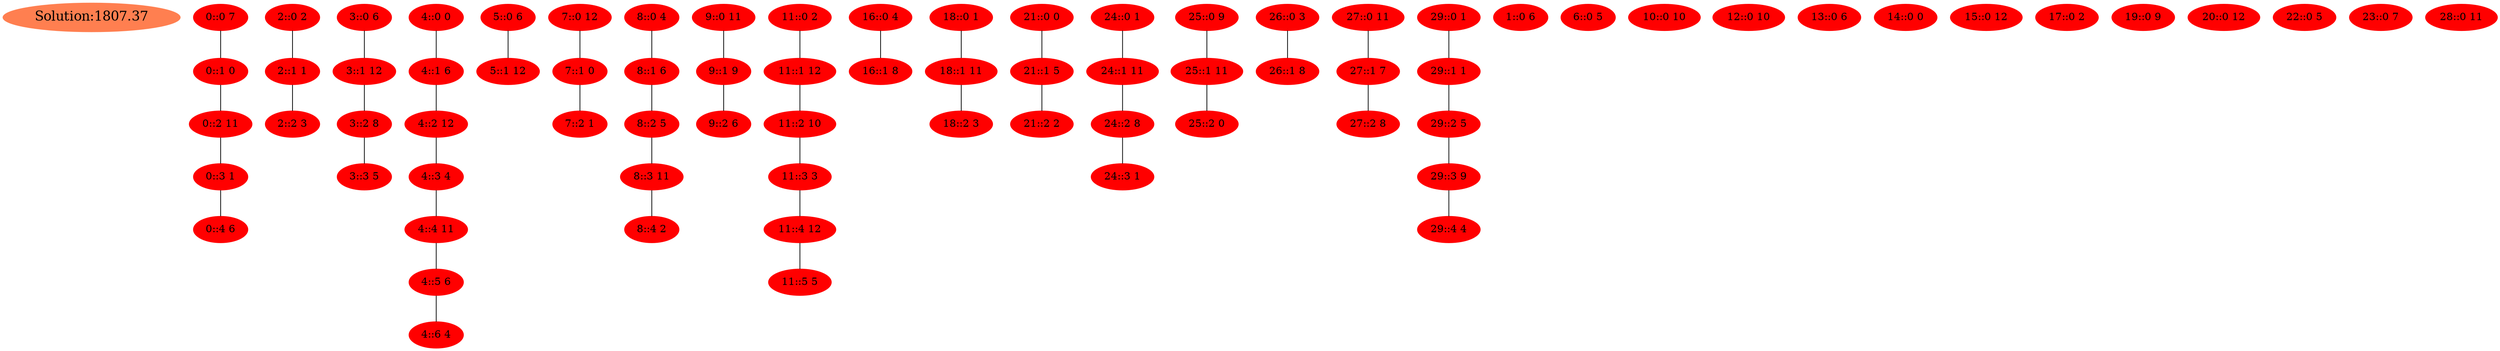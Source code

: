 graph Dump {
node[color=red, fontsize=14, style=filled, shape=oval]
"Solution:1807.37" [color=coral, fontsize=18, style=filled, shape=oval]
"0x60ec71ffb690" [label = "0::0 7"]
"0x60ec71ffad40" [label = "0::1 0"]
"0x60ec71ffadb0" [label = "0::2 11"]
"0x60ec71ffcaf0" [label = "0::3 1"]
"0x60ec720069f0" [label = "0::4 6"]
"0x60ec72006ab0" [label = "2::0 2"]
"0x60ec71fffbe0" [label = "2::1 1"]
"0x60ec71fffca0" [label = "2::2 3"]
"0x60ec71fffd10" [label = "3::0 6"]
"0x60ec71fffd80" [label = "3::1 12"]
"0x60ec71fff520" [label = "3::2 8"]
"0x60ec71fff590" [label = "3::3 5"]
"0x60ec71fff600" [label = "4::0 0"]
"0x60ec71fff670" [label = "4::1 6"]
"0x60ec71ffc380" [label = "4::2 12"]
"0x60ec71ffc450" [label = "4::3 4"]
"0x60ec71ffc560" [label = "4::4 11"]
"0x60ec71ffbea0" [label = "4::5 6"]
"0x60ec71ffbfb0" [label = "4::6 4"]
"0x60ec720310d0" [label = "5::0 6"]
"0x60ec72031180" [label = "5::1 12"]
"0x60ec72031520" [label = "7::0 12"]
"0x60ec720315d0" [label = "7::1 0"]
"0x60ec72031970" [label = "7::2 1"]
"0x60ec72031d10" [label = "8::0 4"]
"0x60ec72031dc0" [label = "8::1 6"]
"0x60ec720321a0" [label = "8::2 5"]
"0x60ec72032580" [label = "8::3 11"]
"0x60ec72032940" [label = "8::4 2"]
"0x60ec72032d00" [label = "9::0 11"]
"0x60ec72032db0" [label = "9::1 9"]
"0x60ec72033190" [label = "9::2 6"]
"0x60ec72033550" [label = "11::0 2"]
"0x60ec72033600" [label = "11::1 12"]
"0x60ec720339e0" [label = "11::2 10"]
"0x60ec72033da0" [label = "11::3 3"]
"0x60ec72034160" [label = "11::4 12"]
"0x60ec72034520" [label = "11::5 5"]
"0x60ec720348e0" [label = "16::0 4"]
"0x60ec72034990" [label = "16::1 8"]
"0x60ec72034d70" [label = "18::0 1"]
"0x60ec72034e20" [label = "18::1 11"]
"0x60ec72035200" [label = "18::2 3"]
"0x60ec720355c0" [label = "21::0 0"]
"0x60ec72035670" [label = "21::1 5"]
"0x60ec72035a50" [label = "21::2 2"]
"0x60ec72035e10" [label = "24::0 1"]
"0x60ec72035ec0" [label = "24::1 11"]
"0x60ec720362a0" [label = "24::2 8"]
"0x60ec72036660" [label = "24::3 1"]
"0x60ec72036a20" [label = "25::0 9"]
"0x60ec72036ad0" [label = "25::1 11"]
"0x60ec72036eb0" [label = "25::2 0"]
"0x60ec72037270" [label = "26::0 3"]
"0x60ec72037320" [label = "26::1 8"]
"0x60ec72037700" [label = "27::0 11"]
"0x60ec720377b0" [label = "27::1 7"]
"0x60ec72037b90" [label = "27::2 8"]
"0x60ec72037f50" [label = "29::0 1"]
"0x60ec72038000" [label = "29::1 1"]
"0x60ec720383e0" [label = "29::2 5"]
"0x60ec720387a0" [label = "29::3 9"]
"0x60ec72038b60" [label = "29::4 4"]
"0x60ec72038df0" [label = "1::0 6"]
"0x60ec720392e0" [label = "6::0 5"]
"0x60ec72039690" [label = "10::0 10"]
"0x60ec72039900" [label = "12::0 10"]
"0x60ec720399f0" [label = "13::0 6"]
"0x60ec72039ae0" [label = "14::0 0"]
"0x60ec72039bd0" [label = "15::0 12"]
"0x60ec72039d40" [label = "17::0 2"]
"0x60ec72039ef0" [label = "19::0 9"]
"0x60ec72039fe0" [label = "20::0 12"]
"0x60ec7203a190" [label = "22::0 5"]
"0x60ec7203a280" [label = "23::0 7"]
"0x60ec7203a670" [label = "28::0 11"]
"0x60ec71ffb690" -- "0x60ec71ffad40"
"0x60ec71ffad40" -- "0x60ec71ffadb0"
"0x60ec71ffadb0" -- "0x60ec71ffcaf0"
"0x60ec71ffcaf0" -- "0x60ec720069f0"
"0x60ec72006ab0" -- "0x60ec71fffbe0"
"0x60ec71fffbe0" -- "0x60ec71fffca0"
"0x60ec71fffd10" -- "0x60ec71fffd80"
"0x60ec71fffd80" -- "0x60ec71fff520"
"0x60ec71fff520" -- "0x60ec71fff590"
"0x60ec71fff600" -- "0x60ec71fff670"
"0x60ec71fff670" -- "0x60ec71ffc380"
"0x60ec71ffc380" -- "0x60ec71ffc450"
"0x60ec71ffc450" -- "0x60ec71ffc560"
"0x60ec71ffc560" -- "0x60ec71ffbea0"
"0x60ec71ffbea0" -- "0x60ec71ffbfb0"
"0x60ec720310d0" -- "0x60ec72031180"
"0x60ec72031520" -- "0x60ec720315d0"
"0x60ec720315d0" -- "0x60ec72031970"
"0x60ec72031d10" -- "0x60ec72031dc0"
"0x60ec72031dc0" -- "0x60ec720321a0"
"0x60ec720321a0" -- "0x60ec72032580"
"0x60ec72032580" -- "0x60ec72032940"
"0x60ec72032d00" -- "0x60ec72032db0"
"0x60ec72032db0" -- "0x60ec72033190"
"0x60ec72033550" -- "0x60ec72033600"
"0x60ec72033600" -- "0x60ec720339e0"
"0x60ec720339e0" -- "0x60ec72033da0"
"0x60ec72033da0" -- "0x60ec72034160"
"0x60ec72034160" -- "0x60ec72034520"
"0x60ec720348e0" -- "0x60ec72034990"
"0x60ec72034d70" -- "0x60ec72034e20"
"0x60ec72034e20" -- "0x60ec72035200"
"0x60ec720355c0" -- "0x60ec72035670"
"0x60ec72035670" -- "0x60ec72035a50"
"0x60ec72035e10" -- "0x60ec72035ec0"
"0x60ec72035ec0" -- "0x60ec720362a0"
"0x60ec720362a0" -- "0x60ec72036660"
"0x60ec72036a20" -- "0x60ec72036ad0"
"0x60ec72036ad0" -- "0x60ec72036eb0"
"0x60ec72037270" -- "0x60ec72037320"
"0x60ec72037700" -- "0x60ec720377b0"
"0x60ec720377b0" -- "0x60ec72037b90"
"0x60ec72037f50" -- "0x60ec72038000"
"0x60ec72038000" -- "0x60ec720383e0"
"0x60ec720383e0" -- "0x60ec720387a0"
"0x60ec720387a0" -- "0x60ec72038b60"
}
